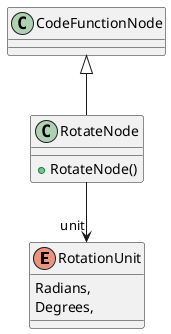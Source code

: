 @startuml
enum RotationUnit {
    Radians,
    Degrees,
}
class RotateNode {
    + RotateNode()
}
CodeFunctionNode <|-- RotateNode
RotateNode --> "unit" RotationUnit
@enduml
